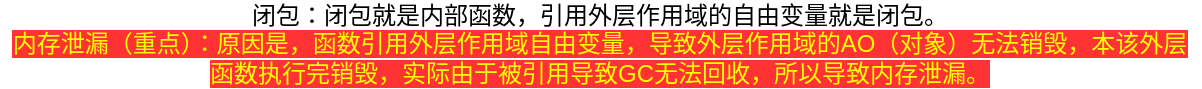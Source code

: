 <mxfile>
    <diagram id="F1Dpc2XteS0bNZqWmgFi" name="第 1 页">
        <mxGraphModel dx="701" dy="422" grid="1" gridSize="10" guides="1" tooltips="1" connect="1" arrows="1" fold="1" page="1" pageScale="1" pageWidth="827" pageHeight="1169" math="0" shadow="0">
            <root>
                <mxCell id="0"/>
                <mxCell id="1" parent="0"/>
                <mxCell id="2" value="闭包：闭包就是内部函数，引用外层作用域的自由变量就是闭包。&lt;br&gt;&lt;font style=&quot;background-color: rgb(255, 51, 51);&quot; color=&quot;#ffff00&quot;&gt;内存泄漏（重点）：原因是，函数引用外层作用域自由变量，导致外层作用域的AO（对象）无法销毁，本该外层函数执行完销毁，实际由于被引用导致GC无法回收，所以导致内存泄漏。&lt;/font&gt;" style="text;strokeColor=none;align=center;fillColor=none;html=1;verticalAlign=middle;whiteSpace=wrap;rounded=0;" parent="1" vertex="1">
                    <mxGeometry x="120" y="170" width="600" height="40" as="geometry"/>
                </mxCell>
            </root>
        </mxGraphModel>
    </diagram>
</mxfile>